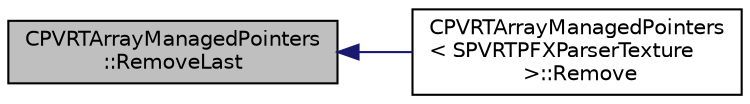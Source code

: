 digraph "CPVRTArrayManagedPointers::RemoveLast"
{
  edge [fontname="Helvetica",fontsize="10",labelfontname="Helvetica",labelfontsize="10"];
  node [fontname="Helvetica",fontsize="10",shape=record];
  rankdir="LR";
  Node1 [label="CPVRTArrayManagedPointers\l::RemoveLast",height=0.2,width=0.4,color="black", fillcolor="grey75", style="filled", fontcolor="black"];
  Node1 -> Node2 [dir="back",color="midnightblue",fontsize="10",style="solid",fontname="Helvetica"];
  Node2 [label="CPVRTArrayManagedPointers\l\< SPVRTPFXParserTexture\l \>::Remove",height=0.2,width=0.4,color="black", fillcolor="white", style="filled",URL="$class_c_p_v_r_t_array_managed_pointers.html#ab316479721a0bceee282049d0341751b",tooltip="Removes an element from the array. "];
}
